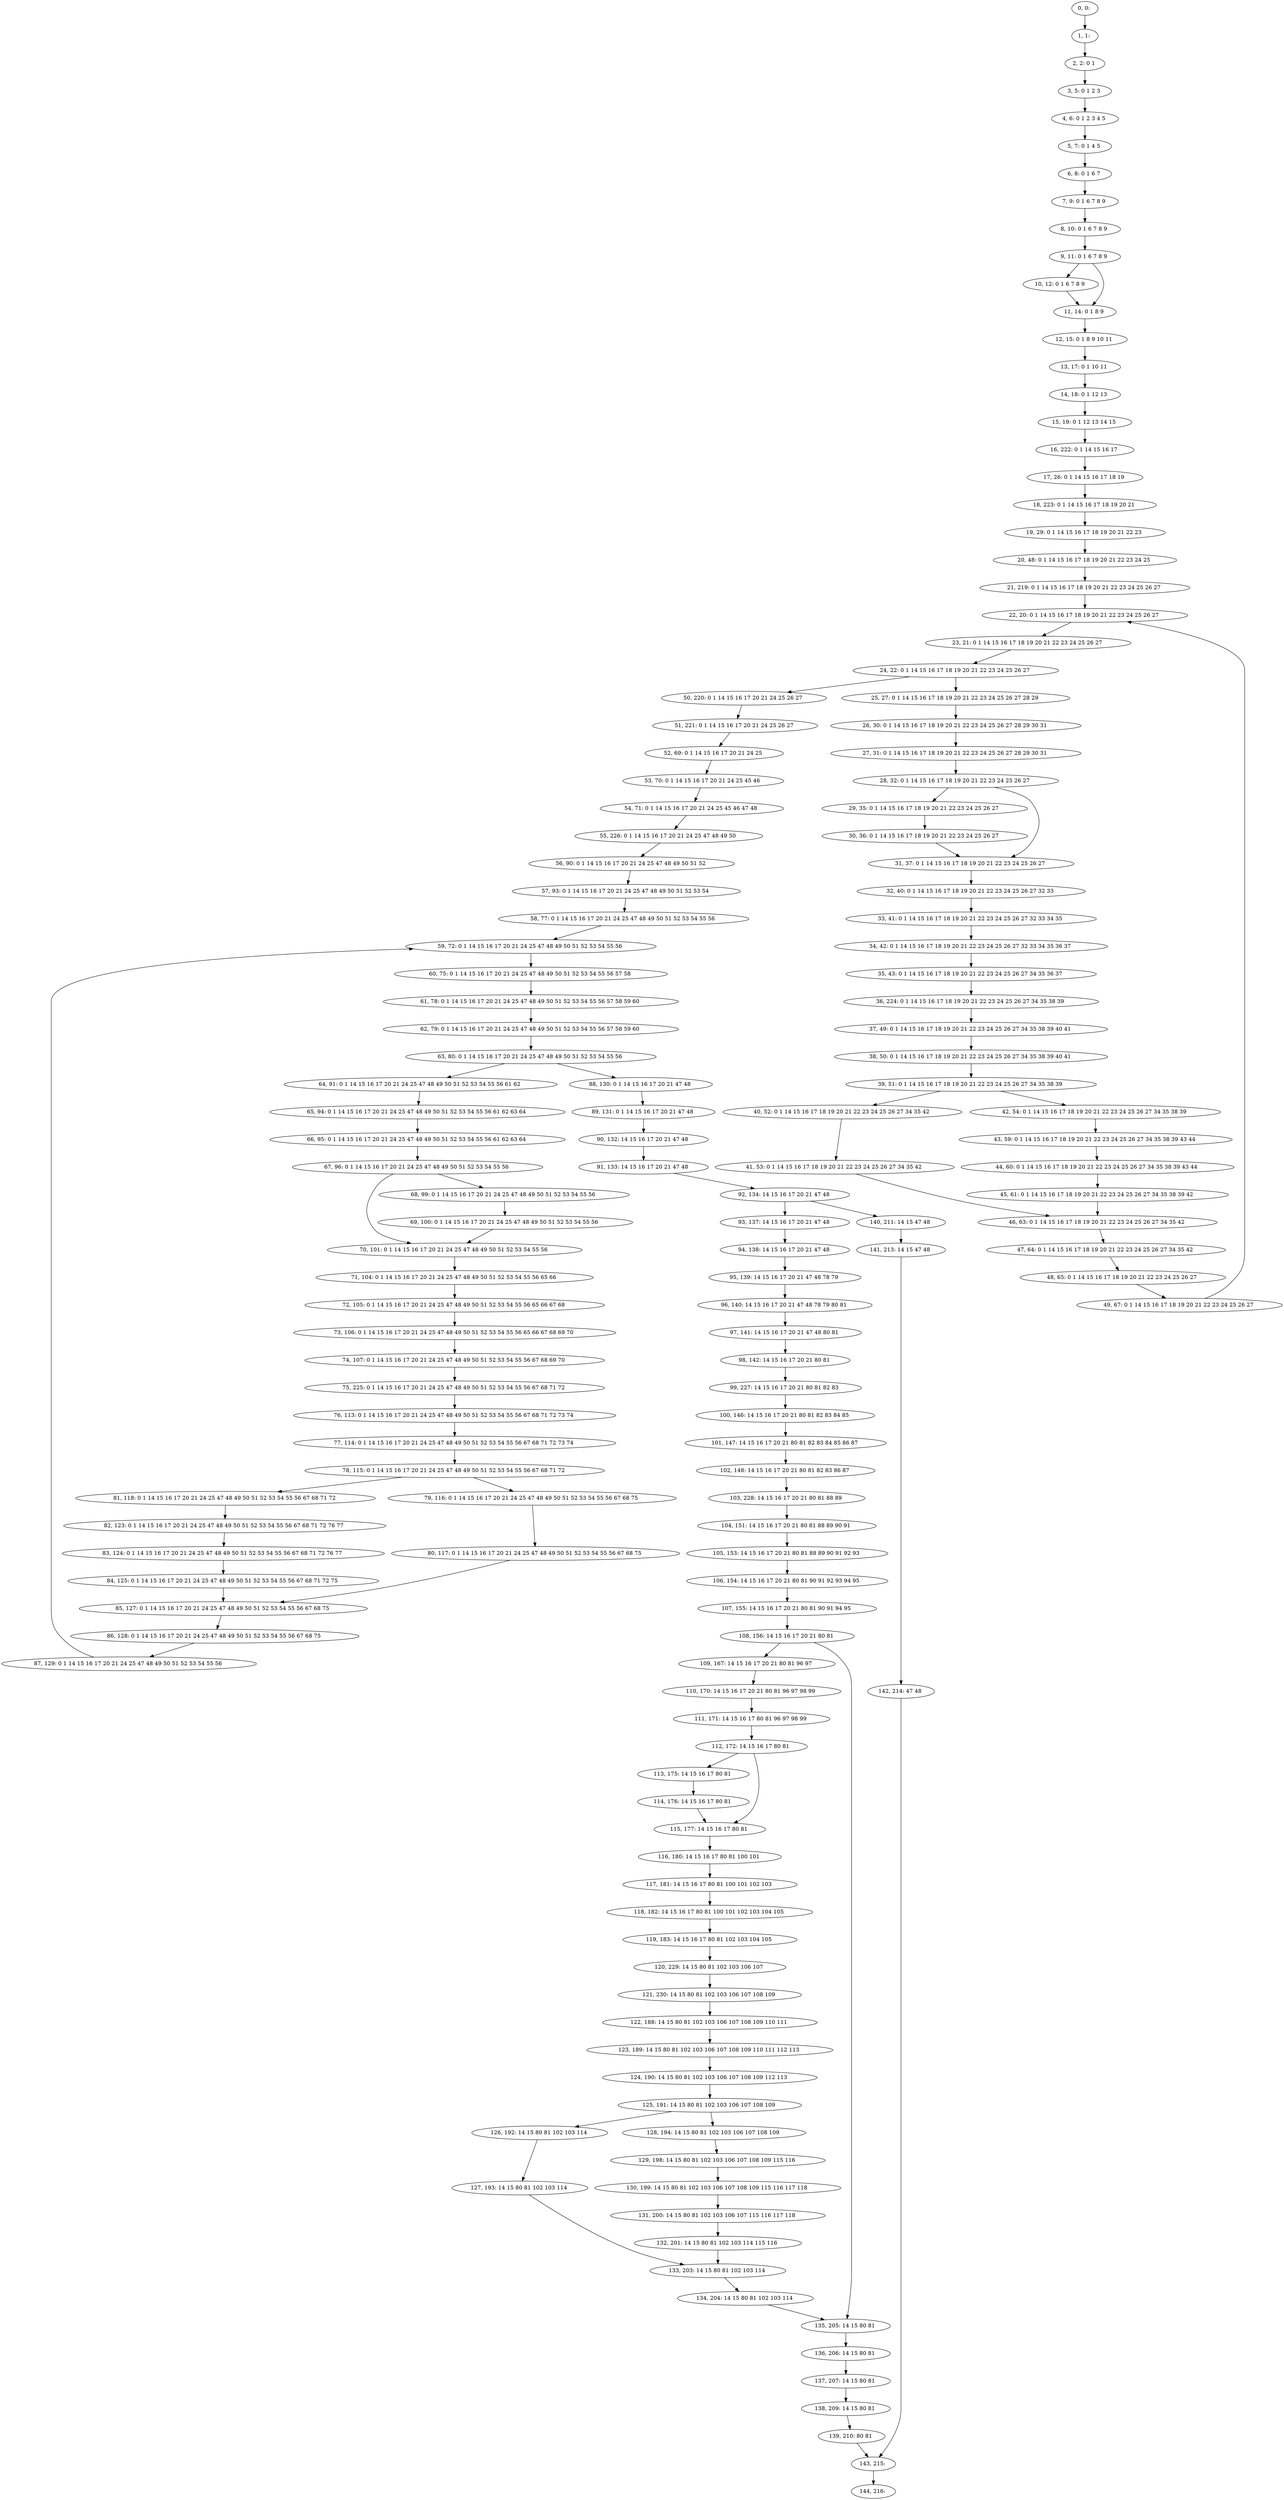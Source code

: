 digraph G {
0[label="0, 0: "];
1[label="1, 1: "];
2[label="2, 2: 0 1 "];
3[label="3, 5: 0 1 2 3 "];
4[label="4, 6: 0 1 2 3 4 5 "];
5[label="5, 7: 0 1 4 5 "];
6[label="6, 8: 0 1 6 7 "];
7[label="7, 9: 0 1 6 7 8 9 "];
8[label="8, 10: 0 1 6 7 8 9 "];
9[label="9, 11: 0 1 6 7 8 9 "];
10[label="10, 12: 0 1 6 7 8 9 "];
11[label="11, 14: 0 1 8 9 "];
12[label="12, 15: 0 1 8 9 10 11 "];
13[label="13, 17: 0 1 10 11 "];
14[label="14, 18: 0 1 12 13 "];
15[label="15, 19: 0 1 12 13 14 15 "];
16[label="16, 222: 0 1 14 15 16 17 "];
17[label="17, 26: 0 1 14 15 16 17 18 19 "];
18[label="18, 223: 0 1 14 15 16 17 18 19 20 21 "];
19[label="19, 29: 0 1 14 15 16 17 18 19 20 21 22 23 "];
20[label="20, 48: 0 1 14 15 16 17 18 19 20 21 22 23 24 25 "];
21[label="21, 219: 0 1 14 15 16 17 18 19 20 21 22 23 24 25 26 27 "];
22[label="22, 20: 0 1 14 15 16 17 18 19 20 21 22 23 24 25 26 27 "];
23[label="23, 21: 0 1 14 15 16 17 18 19 20 21 22 23 24 25 26 27 "];
24[label="24, 22: 0 1 14 15 16 17 18 19 20 21 22 23 24 25 26 27 "];
25[label="25, 27: 0 1 14 15 16 17 18 19 20 21 22 23 24 25 26 27 28 29 "];
26[label="26, 30: 0 1 14 15 16 17 18 19 20 21 22 23 24 25 26 27 28 29 30 31 "];
27[label="27, 31: 0 1 14 15 16 17 18 19 20 21 22 23 24 25 26 27 28 29 30 31 "];
28[label="28, 32: 0 1 14 15 16 17 18 19 20 21 22 23 24 25 26 27 "];
29[label="29, 35: 0 1 14 15 16 17 18 19 20 21 22 23 24 25 26 27 "];
30[label="30, 36: 0 1 14 15 16 17 18 19 20 21 22 23 24 25 26 27 "];
31[label="31, 37: 0 1 14 15 16 17 18 19 20 21 22 23 24 25 26 27 "];
32[label="32, 40: 0 1 14 15 16 17 18 19 20 21 22 23 24 25 26 27 32 33 "];
33[label="33, 41: 0 1 14 15 16 17 18 19 20 21 22 23 24 25 26 27 32 33 34 35 "];
34[label="34, 42: 0 1 14 15 16 17 18 19 20 21 22 23 24 25 26 27 32 33 34 35 36 37 "];
35[label="35, 43: 0 1 14 15 16 17 18 19 20 21 22 23 24 25 26 27 34 35 36 37 "];
36[label="36, 224: 0 1 14 15 16 17 18 19 20 21 22 23 24 25 26 27 34 35 38 39 "];
37[label="37, 49: 0 1 14 15 16 17 18 19 20 21 22 23 24 25 26 27 34 35 38 39 40 41 "];
38[label="38, 50: 0 1 14 15 16 17 18 19 20 21 22 23 24 25 26 27 34 35 38 39 40 41 "];
39[label="39, 51: 0 1 14 15 16 17 18 19 20 21 22 23 24 25 26 27 34 35 38 39 "];
40[label="40, 52: 0 1 14 15 16 17 18 19 20 21 22 23 24 25 26 27 34 35 42 "];
41[label="41, 53: 0 1 14 15 16 17 18 19 20 21 22 23 24 25 26 27 34 35 42 "];
42[label="42, 54: 0 1 14 15 16 17 18 19 20 21 22 23 24 25 26 27 34 35 38 39 "];
43[label="43, 59: 0 1 14 15 16 17 18 19 20 21 22 23 24 25 26 27 34 35 38 39 43 44 "];
44[label="44, 60: 0 1 14 15 16 17 18 19 20 21 22 23 24 25 26 27 34 35 38 39 43 44 "];
45[label="45, 61: 0 1 14 15 16 17 18 19 20 21 22 23 24 25 26 27 34 35 38 39 42 "];
46[label="46, 63: 0 1 14 15 16 17 18 19 20 21 22 23 24 25 26 27 34 35 42 "];
47[label="47, 64: 0 1 14 15 16 17 18 19 20 21 22 23 24 25 26 27 34 35 42 "];
48[label="48, 65: 0 1 14 15 16 17 18 19 20 21 22 23 24 25 26 27 "];
49[label="49, 67: 0 1 14 15 16 17 18 19 20 21 22 23 24 25 26 27 "];
50[label="50, 220: 0 1 14 15 16 17 20 21 24 25 26 27 "];
51[label="51, 221: 0 1 14 15 16 17 20 21 24 25 26 27 "];
52[label="52, 69: 0 1 14 15 16 17 20 21 24 25 "];
53[label="53, 70: 0 1 14 15 16 17 20 21 24 25 45 46 "];
54[label="54, 71: 0 1 14 15 16 17 20 21 24 25 45 46 47 48 "];
55[label="55, 226: 0 1 14 15 16 17 20 21 24 25 47 48 49 50 "];
56[label="56, 90: 0 1 14 15 16 17 20 21 24 25 47 48 49 50 51 52 "];
57[label="57, 93: 0 1 14 15 16 17 20 21 24 25 47 48 49 50 51 52 53 54 "];
58[label="58, 77: 0 1 14 15 16 17 20 21 24 25 47 48 49 50 51 52 53 54 55 56 "];
59[label="59, 72: 0 1 14 15 16 17 20 21 24 25 47 48 49 50 51 52 53 54 55 56 "];
60[label="60, 75: 0 1 14 15 16 17 20 21 24 25 47 48 49 50 51 52 53 54 55 56 57 58 "];
61[label="61, 78: 0 1 14 15 16 17 20 21 24 25 47 48 49 50 51 52 53 54 55 56 57 58 59 60 "];
62[label="62, 79: 0 1 14 15 16 17 20 21 24 25 47 48 49 50 51 52 53 54 55 56 57 58 59 60 "];
63[label="63, 80: 0 1 14 15 16 17 20 21 24 25 47 48 49 50 51 52 53 54 55 56 "];
64[label="64, 91: 0 1 14 15 16 17 20 21 24 25 47 48 49 50 51 52 53 54 55 56 61 62 "];
65[label="65, 94: 0 1 14 15 16 17 20 21 24 25 47 48 49 50 51 52 53 54 55 56 61 62 63 64 "];
66[label="66, 95: 0 1 14 15 16 17 20 21 24 25 47 48 49 50 51 52 53 54 55 56 61 62 63 64 "];
67[label="67, 96: 0 1 14 15 16 17 20 21 24 25 47 48 49 50 51 52 53 54 55 56 "];
68[label="68, 99: 0 1 14 15 16 17 20 21 24 25 47 48 49 50 51 52 53 54 55 56 "];
69[label="69, 100: 0 1 14 15 16 17 20 21 24 25 47 48 49 50 51 52 53 54 55 56 "];
70[label="70, 101: 0 1 14 15 16 17 20 21 24 25 47 48 49 50 51 52 53 54 55 56 "];
71[label="71, 104: 0 1 14 15 16 17 20 21 24 25 47 48 49 50 51 52 53 54 55 56 65 66 "];
72[label="72, 105: 0 1 14 15 16 17 20 21 24 25 47 48 49 50 51 52 53 54 55 56 65 66 67 68 "];
73[label="73, 106: 0 1 14 15 16 17 20 21 24 25 47 48 49 50 51 52 53 54 55 56 65 66 67 68 69 70 "];
74[label="74, 107: 0 1 14 15 16 17 20 21 24 25 47 48 49 50 51 52 53 54 55 56 67 68 69 70 "];
75[label="75, 225: 0 1 14 15 16 17 20 21 24 25 47 48 49 50 51 52 53 54 55 56 67 68 71 72 "];
76[label="76, 113: 0 1 14 15 16 17 20 21 24 25 47 48 49 50 51 52 53 54 55 56 67 68 71 72 73 74 "];
77[label="77, 114: 0 1 14 15 16 17 20 21 24 25 47 48 49 50 51 52 53 54 55 56 67 68 71 72 73 74 "];
78[label="78, 115: 0 1 14 15 16 17 20 21 24 25 47 48 49 50 51 52 53 54 55 56 67 68 71 72 "];
79[label="79, 116: 0 1 14 15 16 17 20 21 24 25 47 48 49 50 51 52 53 54 55 56 67 68 75 "];
80[label="80, 117: 0 1 14 15 16 17 20 21 24 25 47 48 49 50 51 52 53 54 55 56 67 68 75 "];
81[label="81, 118: 0 1 14 15 16 17 20 21 24 25 47 48 49 50 51 52 53 54 55 56 67 68 71 72 "];
82[label="82, 123: 0 1 14 15 16 17 20 21 24 25 47 48 49 50 51 52 53 54 55 56 67 68 71 72 76 77 "];
83[label="83, 124: 0 1 14 15 16 17 20 21 24 25 47 48 49 50 51 52 53 54 55 56 67 68 71 72 76 77 "];
84[label="84, 125: 0 1 14 15 16 17 20 21 24 25 47 48 49 50 51 52 53 54 55 56 67 68 71 72 75 "];
85[label="85, 127: 0 1 14 15 16 17 20 21 24 25 47 48 49 50 51 52 53 54 55 56 67 68 75 "];
86[label="86, 128: 0 1 14 15 16 17 20 21 24 25 47 48 49 50 51 52 53 54 55 56 67 68 75 "];
87[label="87, 129: 0 1 14 15 16 17 20 21 24 25 47 48 49 50 51 52 53 54 55 56 "];
88[label="88, 130: 0 1 14 15 16 17 20 21 47 48 "];
89[label="89, 131: 0 1 14 15 16 17 20 21 47 48 "];
90[label="90, 132: 14 15 16 17 20 21 47 48 "];
91[label="91, 133: 14 15 16 17 20 21 47 48 "];
92[label="92, 134: 14 15 16 17 20 21 47 48 "];
93[label="93, 137: 14 15 16 17 20 21 47 48 "];
94[label="94, 138: 14 15 16 17 20 21 47 48 "];
95[label="95, 139: 14 15 16 17 20 21 47 48 78 79 "];
96[label="96, 140: 14 15 16 17 20 21 47 48 78 79 80 81 "];
97[label="97, 141: 14 15 16 17 20 21 47 48 80 81 "];
98[label="98, 142: 14 15 16 17 20 21 80 81 "];
99[label="99, 227: 14 15 16 17 20 21 80 81 82 83 "];
100[label="100, 146: 14 15 16 17 20 21 80 81 82 83 84 85 "];
101[label="101, 147: 14 15 16 17 20 21 80 81 82 83 84 85 86 87 "];
102[label="102, 148: 14 15 16 17 20 21 80 81 82 83 86 87 "];
103[label="103, 228: 14 15 16 17 20 21 80 81 88 89 "];
104[label="104, 151: 14 15 16 17 20 21 80 81 88 89 90 91 "];
105[label="105, 153: 14 15 16 17 20 21 80 81 88 89 90 91 92 93 "];
106[label="106, 154: 14 15 16 17 20 21 80 81 90 91 92 93 94 95 "];
107[label="107, 155: 14 15 16 17 20 21 80 81 90 91 94 95 "];
108[label="108, 156: 14 15 16 17 20 21 80 81 "];
109[label="109, 167: 14 15 16 17 20 21 80 81 96 97 "];
110[label="110, 170: 14 15 16 17 20 21 80 81 96 97 98 99 "];
111[label="111, 171: 14 15 16 17 80 81 96 97 98 99 "];
112[label="112, 172: 14 15 16 17 80 81 "];
113[label="113, 175: 14 15 16 17 80 81 "];
114[label="114, 176: 14 15 16 17 80 81 "];
115[label="115, 177: 14 15 16 17 80 81 "];
116[label="116, 180: 14 15 16 17 80 81 100 101 "];
117[label="117, 181: 14 15 16 17 80 81 100 101 102 103 "];
118[label="118, 182: 14 15 16 17 80 81 100 101 102 103 104 105 "];
119[label="119, 183: 14 15 16 17 80 81 102 103 104 105 "];
120[label="120, 229: 14 15 80 81 102 103 106 107 "];
121[label="121, 230: 14 15 80 81 102 103 106 107 108 109 "];
122[label="122, 188: 14 15 80 81 102 103 106 107 108 109 110 111 "];
123[label="123, 189: 14 15 80 81 102 103 106 107 108 109 110 111 112 113 "];
124[label="124, 190: 14 15 80 81 102 103 106 107 108 109 112 113 "];
125[label="125, 191: 14 15 80 81 102 103 106 107 108 109 "];
126[label="126, 192: 14 15 80 81 102 103 114 "];
127[label="127, 193: 14 15 80 81 102 103 114 "];
128[label="128, 194: 14 15 80 81 102 103 106 107 108 109 "];
129[label="129, 198: 14 15 80 81 102 103 106 107 108 109 115 116 "];
130[label="130, 199: 14 15 80 81 102 103 106 107 108 109 115 116 117 118 "];
131[label="131, 200: 14 15 80 81 102 103 106 107 115 116 117 118 "];
132[label="132, 201: 14 15 80 81 102 103 114 115 116 "];
133[label="133, 203: 14 15 80 81 102 103 114 "];
134[label="134, 204: 14 15 80 81 102 103 114 "];
135[label="135, 205: 14 15 80 81 "];
136[label="136, 206: 14 15 80 81 "];
137[label="137, 207: 14 15 80 81 "];
138[label="138, 209: 14 15 80 81 "];
139[label="139, 210: 80 81 "];
140[label="140, 211: 14 15 47 48 "];
141[label="141, 213: 14 15 47 48 "];
142[label="142, 214: 47 48 "];
143[label="143, 215: "];
144[label="144, 216: "];
0->1 ;
1->2 ;
2->3 ;
3->4 ;
4->5 ;
5->6 ;
6->7 ;
7->8 ;
8->9 ;
9->10 ;
9->11 ;
10->11 ;
11->12 ;
12->13 ;
13->14 ;
14->15 ;
15->16 ;
16->17 ;
17->18 ;
18->19 ;
19->20 ;
20->21 ;
21->22 ;
22->23 ;
23->24 ;
24->25 ;
24->50 ;
25->26 ;
26->27 ;
27->28 ;
28->29 ;
28->31 ;
29->30 ;
30->31 ;
31->32 ;
32->33 ;
33->34 ;
34->35 ;
35->36 ;
36->37 ;
37->38 ;
38->39 ;
39->40 ;
39->42 ;
40->41 ;
41->46 ;
42->43 ;
43->44 ;
44->45 ;
45->46 ;
46->47 ;
47->48 ;
48->49 ;
49->22 ;
50->51 ;
51->52 ;
52->53 ;
53->54 ;
54->55 ;
55->56 ;
56->57 ;
57->58 ;
58->59 ;
59->60 ;
60->61 ;
61->62 ;
62->63 ;
63->64 ;
63->88 ;
64->65 ;
65->66 ;
66->67 ;
67->68 ;
67->70 ;
68->69 ;
69->70 ;
70->71 ;
71->72 ;
72->73 ;
73->74 ;
74->75 ;
75->76 ;
76->77 ;
77->78 ;
78->79 ;
78->81 ;
79->80 ;
80->85 ;
81->82 ;
82->83 ;
83->84 ;
84->85 ;
85->86 ;
86->87 ;
87->59 ;
88->89 ;
89->90 ;
90->91 ;
91->92 ;
92->93 ;
92->140 ;
93->94 ;
94->95 ;
95->96 ;
96->97 ;
97->98 ;
98->99 ;
99->100 ;
100->101 ;
101->102 ;
102->103 ;
103->104 ;
104->105 ;
105->106 ;
106->107 ;
107->108 ;
108->109 ;
108->135 ;
109->110 ;
110->111 ;
111->112 ;
112->113 ;
112->115 ;
113->114 ;
114->115 ;
115->116 ;
116->117 ;
117->118 ;
118->119 ;
119->120 ;
120->121 ;
121->122 ;
122->123 ;
123->124 ;
124->125 ;
125->126 ;
125->128 ;
126->127 ;
127->133 ;
128->129 ;
129->130 ;
130->131 ;
131->132 ;
132->133 ;
133->134 ;
134->135 ;
135->136 ;
136->137 ;
137->138 ;
138->139 ;
139->143 ;
140->141 ;
141->142 ;
142->143 ;
143->144 ;
}
